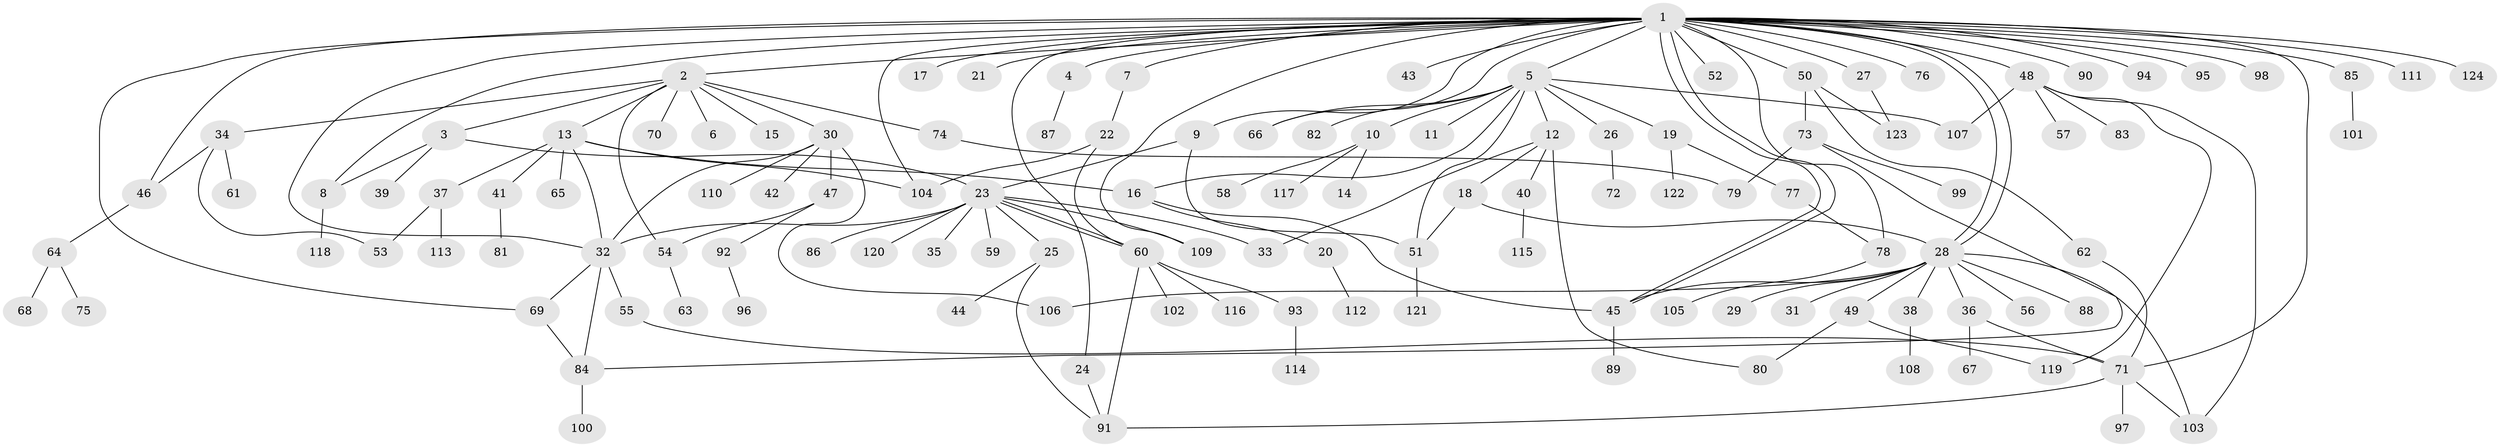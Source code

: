 // coarse degree distribution, {13: 0.019230769230769232, 8: 0.038461538461538464, 3: 0.17307692307692307, 1: 0.28846153846153844, 9: 0.019230769230769232, 11: 0.019230769230769232, 2: 0.21153846153846154, 4: 0.1346153846153846, 5: 0.019230769230769232, 6: 0.038461538461538464, 7: 0.038461538461538464}
// Generated by graph-tools (version 1.1) at 2025/50/03/04/25 22:50:04]
// undirected, 124 vertices, 164 edges
graph export_dot {
  node [color=gray90,style=filled];
  1;
  2;
  3;
  4;
  5;
  6;
  7;
  8;
  9;
  10;
  11;
  12;
  13;
  14;
  15;
  16;
  17;
  18;
  19;
  20;
  21;
  22;
  23;
  24;
  25;
  26;
  27;
  28;
  29;
  30;
  31;
  32;
  33;
  34;
  35;
  36;
  37;
  38;
  39;
  40;
  41;
  42;
  43;
  44;
  45;
  46;
  47;
  48;
  49;
  50;
  51;
  52;
  53;
  54;
  55;
  56;
  57;
  58;
  59;
  60;
  61;
  62;
  63;
  64;
  65;
  66;
  67;
  68;
  69;
  70;
  71;
  72;
  73;
  74;
  75;
  76;
  77;
  78;
  79;
  80;
  81;
  82;
  83;
  84;
  85;
  86;
  87;
  88;
  89;
  90;
  91;
  92;
  93;
  94;
  95;
  96;
  97;
  98;
  99;
  100;
  101;
  102;
  103;
  104;
  105;
  106;
  107;
  108;
  109;
  110;
  111;
  112;
  113;
  114;
  115;
  116;
  117;
  118;
  119;
  120;
  121;
  122;
  123;
  124;
  1 -- 2;
  1 -- 4;
  1 -- 5;
  1 -- 7;
  1 -- 8;
  1 -- 9;
  1 -- 17;
  1 -- 21;
  1 -- 24;
  1 -- 27;
  1 -- 28;
  1 -- 28;
  1 -- 32;
  1 -- 43;
  1 -- 45;
  1 -- 45;
  1 -- 46;
  1 -- 48;
  1 -- 50;
  1 -- 52;
  1 -- 66;
  1 -- 69;
  1 -- 71;
  1 -- 76;
  1 -- 78;
  1 -- 85;
  1 -- 90;
  1 -- 94;
  1 -- 95;
  1 -- 98;
  1 -- 104;
  1 -- 109;
  1 -- 111;
  1 -- 124;
  2 -- 3;
  2 -- 6;
  2 -- 13;
  2 -- 15;
  2 -- 30;
  2 -- 34;
  2 -- 54;
  2 -- 70;
  2 -- 74;
  3 -- 8;
  3 -- 23;
  3 -- 39;
  4 -- 87;
  5 -- 10;
  5 -- 11;
  5 -- 12;
  5 -- 16;
  5 -- 19;
  5 -- 26;
  5 -- 51;
  5 -- 66;
  5 -- 82;
  5 -- 107;
  7 -- 22;
  8 -- 118;
  9 -- 23;
  9 -- 51;
  10 -- 14;
  10 -- 58;
  10 -- 117;
  12 -- 18;
  12 -- 33;
  12 -- 40;
  12 -- 80;
  13 -- 16;
  13 -- 32;
  13 -- 37;
  13 -- 41;
  13 -- 65;
  13 -- 104;
  16 -- 20;
  16 -- 45;
  18 -- 28;
  18 -- 51;
  19 -- 77;
  19 -- 122;
  20 -- 112;
  22 -- 60;
  22 -- 104;
  23 -- 25;
  23 -- 32;
  23 -- 33;
  23 -- 35;
  23 -- 59;
  23 -- 60;
  23 -- 60;
  23 -- 86;
  23 -- 109;
  23 -- 120;
  24 -- 91;
  25 -- 44;
  25 -- 91;
  26 -- 72;
  27 -- 123;
  28 -- 29;
  28 -- 31;
  28 -- 36;
  28 -- 38;
  28 -- 45;
  28 -- 49;
  28 -- 56;
  28 -- 88;
  28 -- 103;
  28 -- 106;
  30 -- 32;
  30 -- 42;
  30 -- 47;
  30 -- 106;
  30 -- 110;
  32 -- 55;
  32 -- 69;
  32 -- 84;
  34 -- 46;
  34 -- 53;
  34 -- 61;
  36 -- 67;
  36 -- 71;
  37 -- 53;
  37 -- 113;
  38 -- 108;
  40 -- 115;
  41 -- 81;
  45 -- 89;
  46 -- 64;
  47 -- 54;
  47 -- 92;
  48 -- 57;
  48 -- 83;
  48 -- 103;
  48 -- 107;
  48 -- 119;
  49 -- 80;
  49 -- 119;
  50 -- 62;
  50 -- 73;
  50 -- 123;
  51 -- 121;
  54 -- 63;
  55 -- 71;
  60 -- 91;
  60 -- 93;
  60 -- 102;
  60 -- 116;
  62 -- 71;
  64 -- 68;
  64 -- 75;
  69 -- 84;
  71 -- 91;
  71 -- 97;
  71 -- 103;
  73 -- 79;
  73 -- 84;
  73 -- 99;
  74 -- 79;
  77 -- 78;
  78 -- 105;
  84 -- 100;
  85 -- 101;
  92 -- 96;
  93 -- 114;
}
